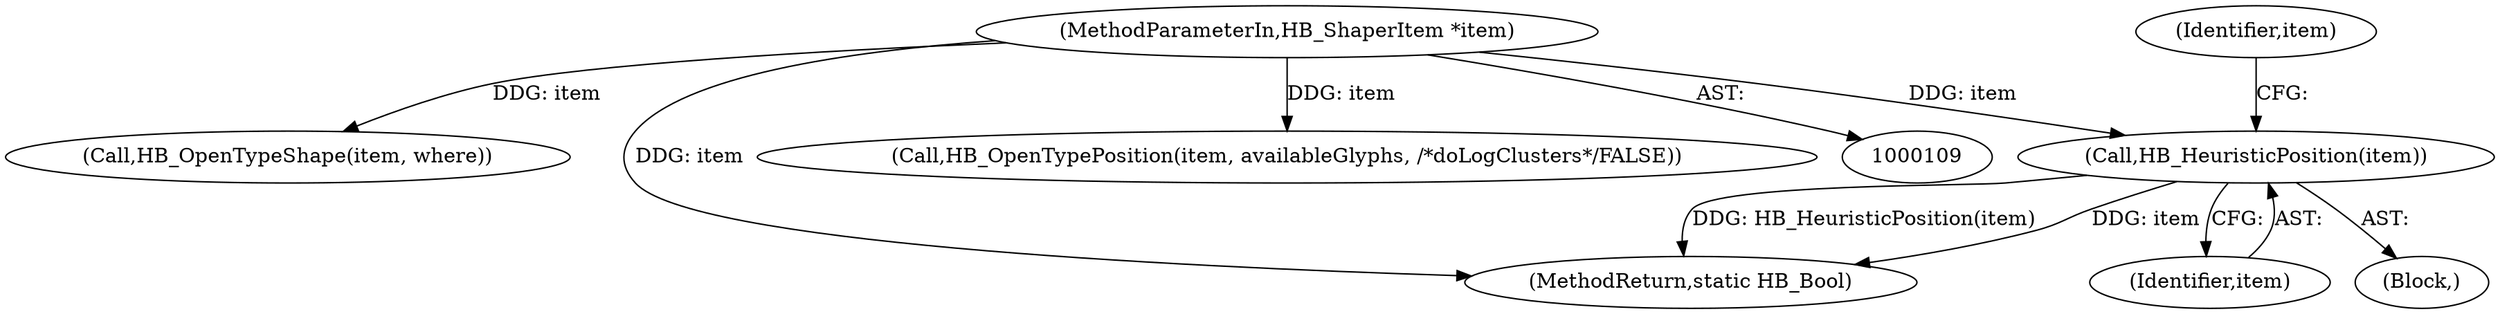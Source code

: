 digraph "0_Chrome_2953a669ec0a32a25c6250d34bf895ec0eb63d27@pointer" {
"1000780" [label="(Call,HB_HeuristicPosition(item))"];
"1000111" [label="(MethodParameterIn,HB_ShaperItem *item)"];
"1000765" [label="(Call,HB_OpenTypeShape(item, where))"];
"1000777" [label="(Block,)"];
"1000780" [label="(Call,HB_HeuristicPosition(item))"];
"1000793" [label="(MethodReturn,static HB_Bool)"];
"1000111" [label="(MethodParameterIn,HB_ShaperItem *item)"];
"1000781" [label="(Identifier,item)"];
"1000770" [label="(Call,HB_OpenTypePosition(item, availableGlyphs, /*doLogClusters*/FALSE))"];
"1000786" [label="(Identifier,item)"];
"1000780" -> "1000777"  [label="AST: "];
"1000780" -> "1000781"  [label="CFG: "];
"1000781" -> "1000780"  [label="AST: "];
"1000786" -> "1000780"  [label="CFG: "];
"1000780" -> "1000793"  [label="DDG: HB_HeuristicPosition(item)"];
"1000780" -> "1000793"  [label="DDG: item"];
"1000111" -> "1000780"  [label="DDG: item"];
"1000111" -> "1000109"  [label="AST: "];
"1000111" -> "1000793"  [label="DDG: item"];
"1000111" -> "1000765"  [label="DDG: item"];
"1000111" -> "1000770"  [label="DDG: item"];
}
